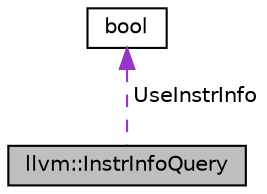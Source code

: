 digraph "llvm::InstrInfoQuery"
{
 // LATEX_PDF_SIZE
  bgcolor="transparent";
  edge [fontname="Helvetica",fontsize="10",labelfontname="Helvetica",labelfontsize="10"];
  node [fontname="Helvetica",fontsize="10",shape="box"];
  Node1 [label="llvm::InstrInfoQuery",height=0.2,width=0.4,color="black", fillcolor="grey75", style="filled", fontcolor="black",tooltip="InstrInfoQuery provides an interface to query additional information for instructions like metadata o..."];
  Node2 -> Node1 [dir="back",color="darkorchid3",fontsize="10",style="dashed",label=" UseInstrInfo" ,fontname="Helvetica"];
  Node2 [label="bool",height=0.2,width=0.4,color="black",URL="$classbool.html",tooltip=" "];
}

